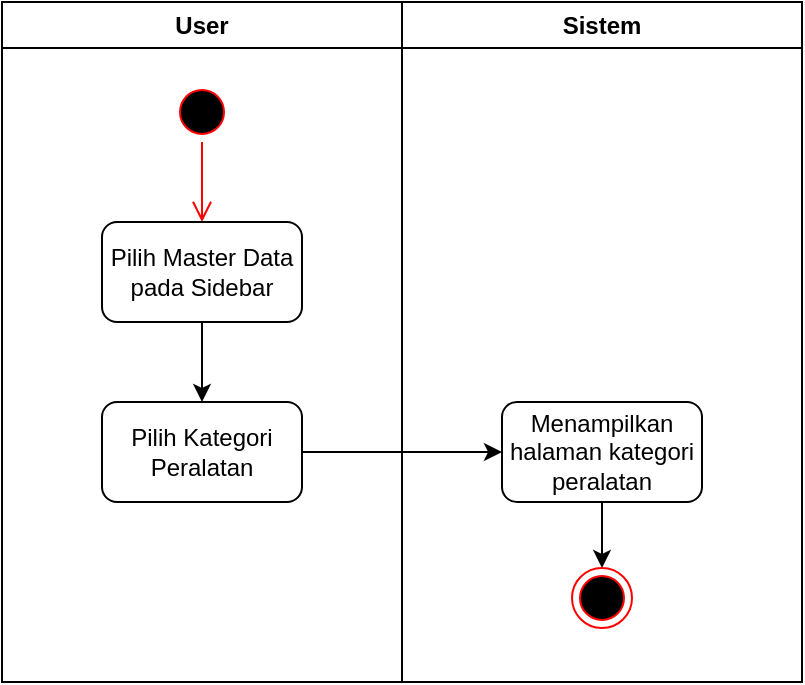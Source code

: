 <mxfile>
    <diagram id="mWB6-MFhtCN9yoWjKpR2" name="Page-1">
        <mxGraphModel dx="1072" dy="563" grid="1" gridSize="10" guides="1" tooltips="1" connect="1" arrows="1" fold="1" page="1" pageScale="1" pageWidth="850" pageHeight="1100" math="0" shadow="0">
            <root>
                <mxCell id="0"/>
                <mxCell id="1" parent="0"/>
                <mxCell id="14" value="User" style="swimlane;whiteSpace=wrap;html=1;" parent="1" vertex="1">
                    <mxGeometry x="80" y="80" width="200" height="340" as="geometry"/>
                </mxCell>
                <mxCell id="15" value="" style="ellipse;html=1;shape=startState;fillColor=#000000;strokeColor=#ff0000;" parent="14" vertex="1">
                    <mxGeometry x="85" y="40" width="30" height="30" as="geometry"/>
                </mxCell>
                <mxCell id="16" value="" style="edgeStyle=orthogonalEdgeStyle;html=1;verticalAlign=bottom;endArrow=open;endSize=8;strokeColor=#ff0000;entryX=0.5;entryY=0;entryDx=0;entryDy=0;" parent="14" source="15" target="17" edge="1">
                    <mxGeometry relative="1" as="geometry">
                        <mxPoint x="100" y="130" as="targetPoint"/>
                    </mxGeometry>
                </mxCell>
                <mxCell id="29" value="" style="edgeStyle=none;html=1;" edge="1" parent="14" source="17" target="19">
                    <mxGeometry relative="1" as="geometry"/>
                </mxCell>
                <mxCell id="17" value="&lt;span style=&quot;color: rgb(0, 0, 0);&quot;&gt;Pilih Master Data pada Sidebar&lt;/span&gt;" style="rounded=1;whiteSpace=wrap;html=1;" parent="14" vertex="1">
                    <mxGeometry x="50" y="110" width="100" height="50" as="geometry"/>
                </mxCell>
                <mxCell id="19" value="Pilih Kategori Peralatan" style="rounded=1;whiteSpace=wrap;html=1;" parent="14" vertex="1">
                    <mxGeometry x="50" y="200" width="100" height="50" as="geometry"/>
                </mxCell>
                <mxCell id="21" value="Sistem" style="swimlane;whiteSpace=wrap;html=1;" parent="1" vertex="1">
                    <mxGeometry x="280" y="80" width="200" height="340" as="geometry"/>
                </mxCell>
                <mxCell id="23" value="" style="edgeStyle=none;html=1;" parent="21" source="24" target="25" edge="1">
                    <mxGeometry relative="1" as="geometry"/>
                </mxCell>
                <mxCell id="24" value="Menampilkan halaman kategori peralatan" style="rounded=1;whiteSpace=wrap;html=1;" parent="21" vertex="1">
                    <mxGeometry x="50" y="200" width="100" height="50" as="geometry"/>
                </mxCell>
                <mxCell id="25" value="" style="ellipse;html=1;shape=endState;fillColor=#000000;strokeColor=#ff0000;" parent="21" vertex="1">
                    <mxGeometry x="85" y="283" width="30" height="30" as="geometry"/>
                </mxCell>
                <mxCell id="31" value="" style="edgeStyle=none;html=1;" edge="1" parent="1" source="19" target="24">
                    <mxGeometry relative="1" as="geometry"/>
                </mxCell>
            </root>
        </mxGraphModel>
    </diagram>
</mxfile>